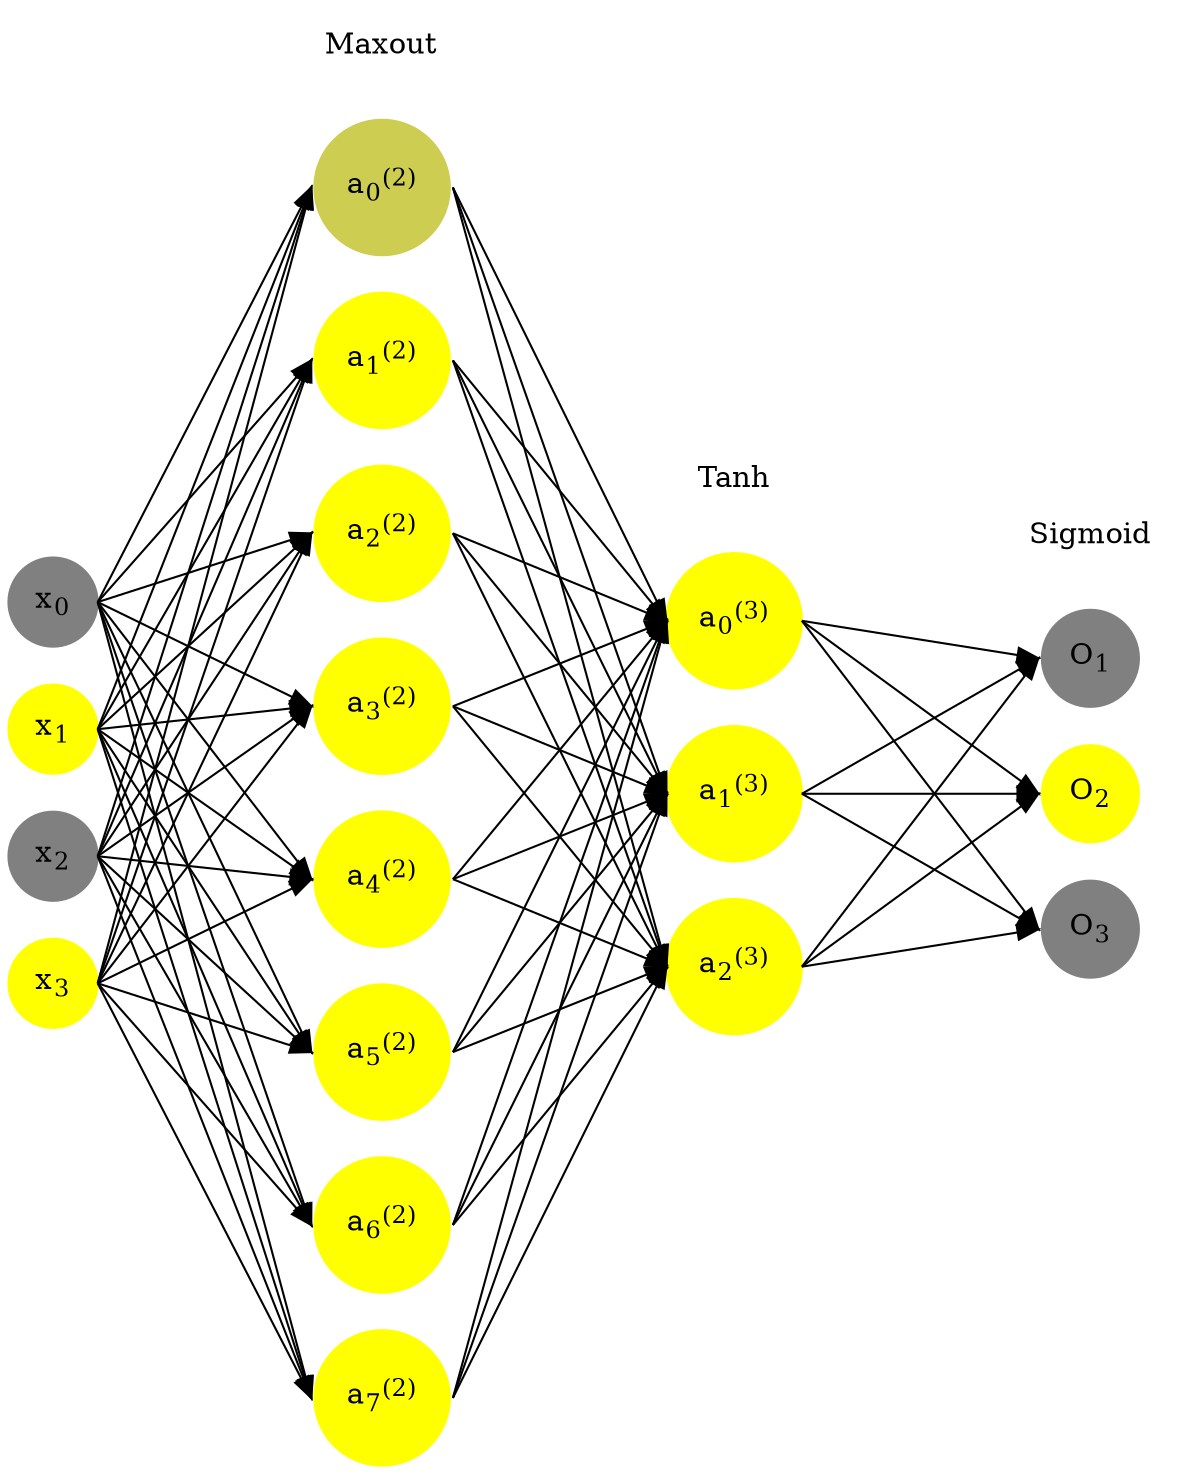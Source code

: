 digraph G {
	rankdir = LR;
	splines=false;
	edge[style=invis];
	ranksep= 1.4;
	{
	node [shape=circle, color="0.1667, 0.0, 0.5", style=filled, fillcolor="0.1667, 0.0, 0.5"];
	x0 [label=<x<sub>0</sub>>];
	}
	{
	node [shape=circle, color="0.1667, 1.0, 1.0", style=filled, fillcolor="0.1667, 1.0, 1.0"];
	x1 [label=<x<sub>1</sub>>];
	}
	{
	node [shape=circle, color="0.1667, 0.0, 0.5", style=filled, fillcolor="0.1667, 0.0, 0.5"];
	x2 [label=<x<sub>2</sub>>];
	}
	{
	node [shape=circle, color="0.1667, 1.0, 1.0", style=filled, fillcolor="0.1667, 1.0, 1.0"];
	x3 [label=<x<sub>3</sub>>];
	}
	{
	node [shape=circle, color="0.1667, 0.601977, 0.800989", style=filled, fillcolor="0.1667, 0.601977, 0.800989"];
	a02 [label=<a<sub>0</sub><sup>(2)</sup>>];
	}
	{
	node [shape=circle, color="0.1667, 1.088246, 1.044123", style=filled, fillcolor="0.1667, 1.088246, 1.044123"];
	a12 [label=<a<sub>1</sub><sup>(2)</sup>>];
	}
	{
	node [shape=circle, color="0.1667, 1.088246, 1.044123", style=filled, fillcolor="0.1667, 1.088246, 1.044123"];
	a22 [label=<a<sub>2</sub><sup>(2)</sup>>];
	}
	{
	node [shape=circle, color="0.1667, 2.920222, 1.960111", style=filled, fillcolor="0.1667, 2.920222, 1.960111"];
	a32 [label=<a<sub>3</sub><sup>(2)</sup>>];
	}
	{
	node [shape=circle, color="0.1667, 2.920222, 1.960111", style=filled, fillcolor="0.1667, 2.920222, 1.960111"];
	a42 [label=<a<sub>4</sub><sup>(2)</sup>>];
	}
	{
	node [shape=circle, color="0.1667, 2.920222, 1.960111", style=filled, fillcolor="0.1667, 2.920222, 1.960111"];
	a52 [label=<a<sub>5</sub><sup>(2)</sup>>];
	}
	{
	node [shape=circle, color="0.1667, 2.920222, 1.960111", style=filled, fillcolor="0.1667, 2.920222, 1.960111"];
	a62 [label=<a<sub>6</sub><sup>(2)</sup>>];
	}
	{
	node [shape=circle, color="0.1667, 2.920222, 1.960111", style=filled, fillcolor="0.1667, 2.920222, 1.960111"];
	a72 [label=<a<sub>7</sub><sup>(2)</sup>>];
	}
	{
	node [shape=circle, color="0.1667, 1.000000, 1.000000", style=filled, fillcolor="0.1667, 1.000000, 1.000000"];
	a03 [label=<a<sub>0</sub><sup>(3)</sup>>];
	}
	{
	node [shape=circle, color="0.1667, 0.994297, 0.997149", style=filled, fillcolor="0.1667, 0.994297, 0.997149"];
	a13 [label=<a<sub>1</sub><sup>(3)</sup>>];
	}
	{
	node [shape=circle, color="0.1667, 0.996771, 0.998386", style=filled, fillcolor="0.1667, 0.996771, 0.998386"];
	a23 [label=<a<sub>2</sub><sup>(3)</sup>>];
	}
	{
	node [shape=circle, color="0.1667, 0.0, 0.5", style=filled, fillcolor="0.1667, 0.0, 0.5"];
	O1 [label=<O<sub>1</sub>>];
	}
	{
	node [shape=circle, color="0.1667, 1.0, 1.0", style=filled, fillcolor="0.1667, 1.0, 1.0"];
	O2 [label=<O<sub>2</sub>>];
	}
	{
	node [shape=circle, color="0.1667, 0.0, 0.5", style=filled, fillcolor="0.1667, 0.0, 0.5"];
	O3 [label=<O<sub>3</sub>>];
	}
	{
	rank=same;
	x0->x1->x2->x3;
	}
	{
	rank=same;
	a02->a12->a22->a32->a42->a52->a62->a72;
	}
	{
	rank=same;
	a03->a13->a23;
	}
	{
	rank=same;
	O1->O2->O3;
	}
	l1 [shape=plaintext,label="Maxout"];
	l1->a02;
	{rank=same; l1;a02};
	l2 [shape=plaintext,label="Tanh"];
	l2->a03;
	{rank=same; l2;a03};
	l3 [shape=plaintext,label="Sigmoid"];
	l3->O1;
	{rank=same; l3;O1};
edge[style=solid, tailport=e, headport=w];
	{x0;x1;x2;x3} -> {a02;a12;a22;a32;a42;a52;a62;a72};
	{a02;a12;a22;a32;a42;a52;a62;a72} -> {a03;a13;a23};
	{a03;a13;a23} -> {O1,O2,O3};
}
